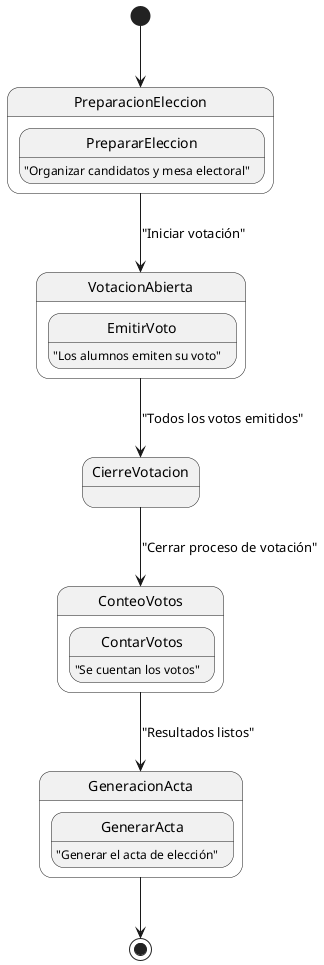 @startuml
[*] --> PreparacionEleccion

state PreparacionEleccion {
    PrepararEleccion: "Organizar candidatos y mesa electoral"
}

PreparacionEleccion --> VotacionAbierta: "Iniciar votación"

state VotacionAbierta {
    EmitirVoto: "Los alumnos emiten su voto"
}

VotacionAbierta --> CierreVotacion: "Todos los votos emitidos"
CierreVotacion --> ConteoVotos: "Cerrar proceso de votación"

state ConteoVotos {
    ContarVotos: "Se cuentan los votos"
}

ConteoVotos --> GeneracionActa: "Resultados listos"

state GeneracionActa {
    GenerarActa: "Generar el acta de elección"
}

GeneracionActa --> [*]
@enduml
